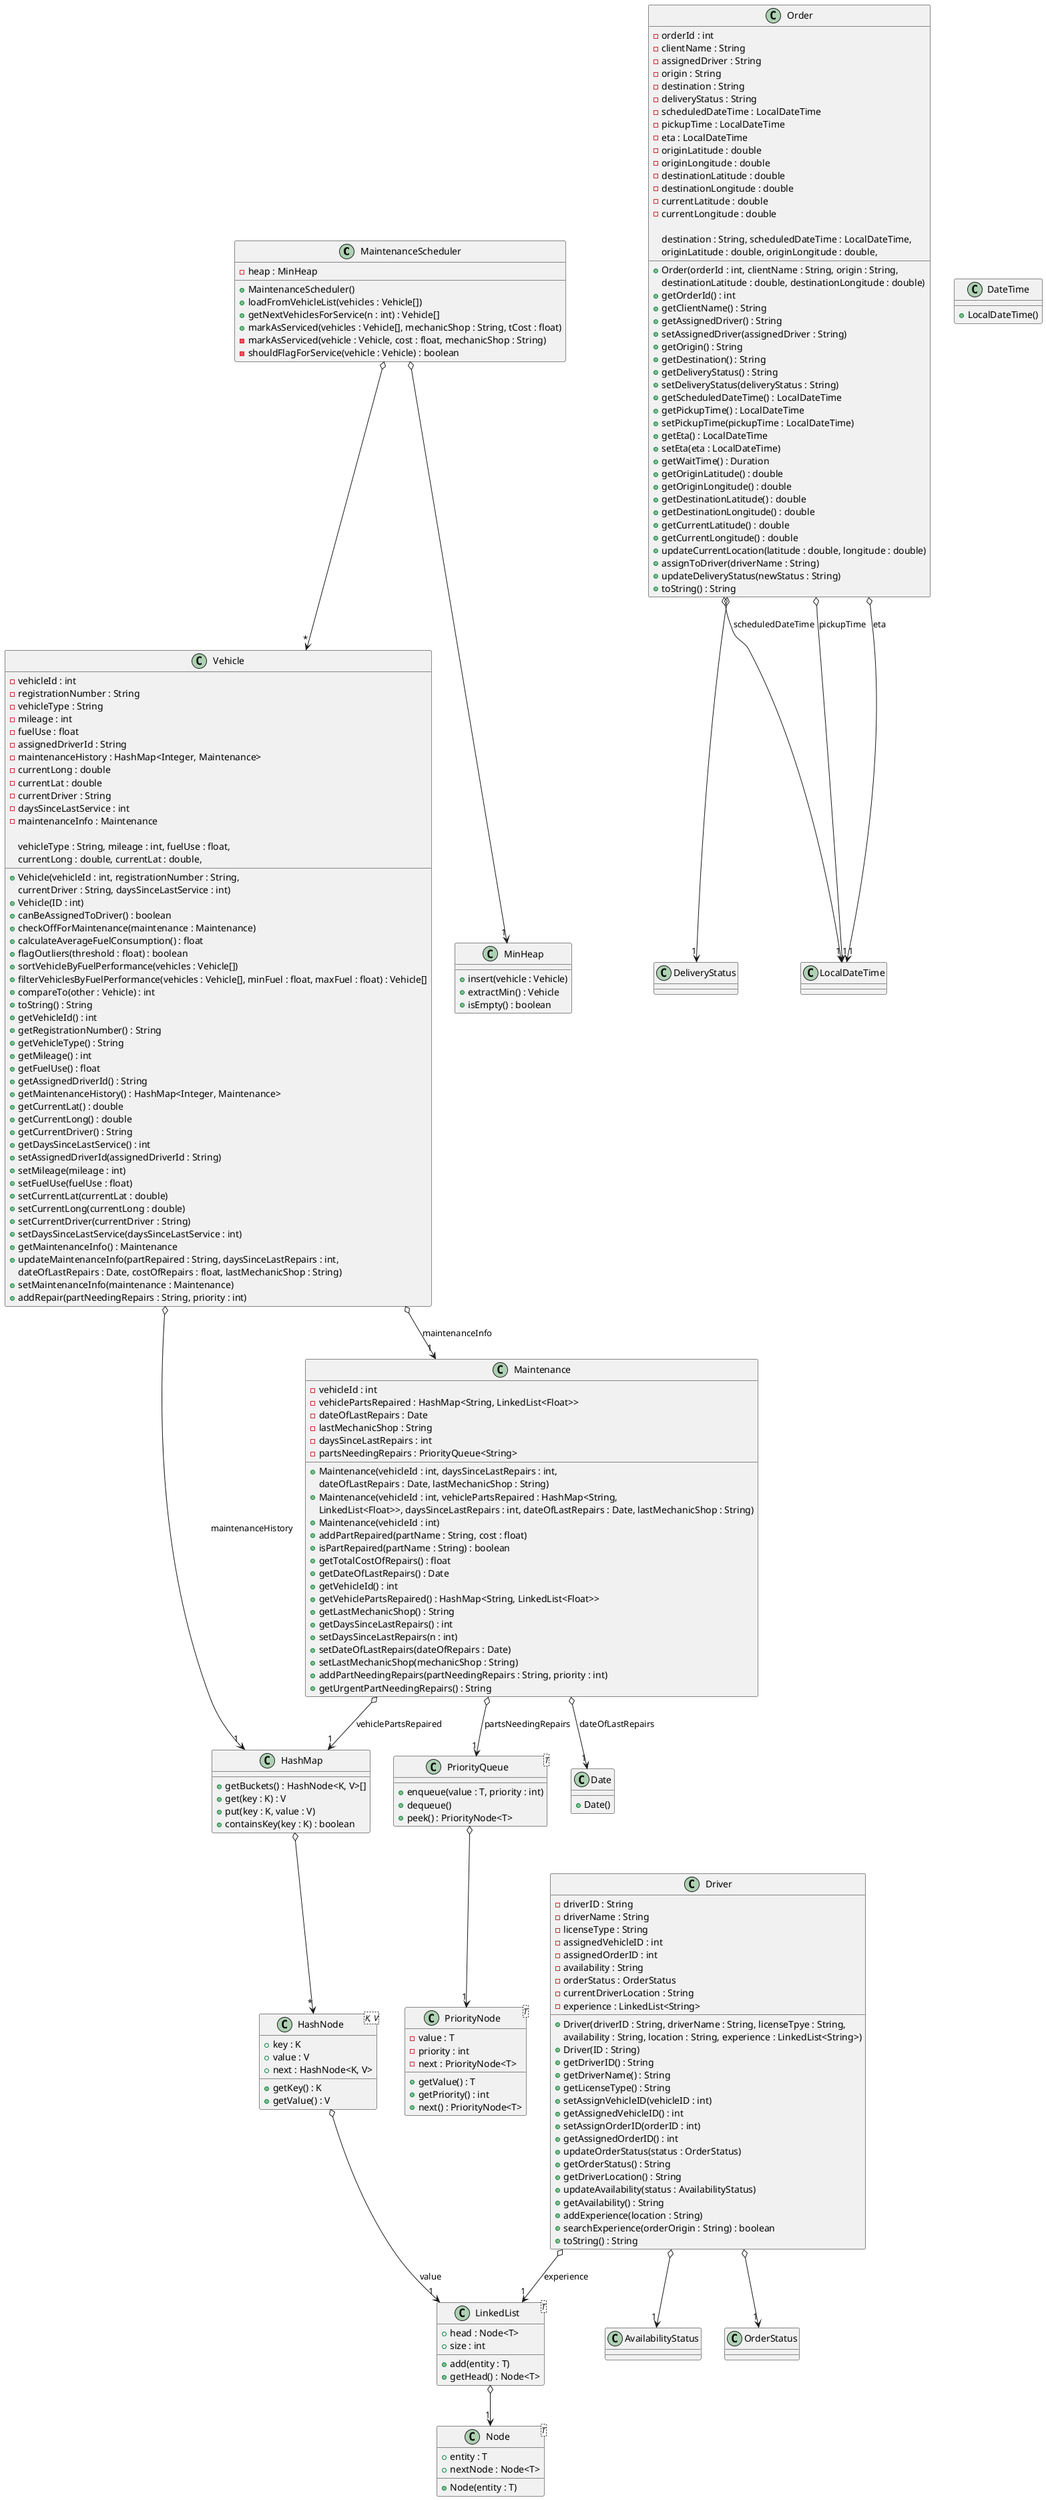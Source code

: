 @startuml
!define RECTANGLE class
!define TABLE class

'skinparam monochrome true

' Define MaintenanceScheduler class
class MaintenanceScheduler {
    - heap : MinHeap

    + MaintenanceScheduler()
    + loadFromVehicleList(vehicles : Vehicle[])
    + getNextVehiclesForService(n : int) : Vehicle[]
    + markAsServiced(vehicles : Vehicle[], mechanicShop : String, tCost : float)
    - markAsServiced(vehicle : Vehicle, cost : float, mechanicShop : String)
    - shouldFlagForService(vehicle : Vehicle) : boolean
}

' Define Maintenance class
class Maintenance {
    - vehicleId : int
    - vehiclePartsRepaired : HashMap<String, LinkedList<Float>>
    - dateOfLastRepairs : Date
    - lastMechanicShop : String
    - daysSinceLastRepairs : int
    - partsNeedingRepairs : PriorityQueue<String>

    + Maintenance(vehicleId : int, daysSinceLastRepairs : int,
    dateOfLastRepairs : Date, lastMechanicShop : String)
    + Maintenance(vehicleId : int, vehiclePartsRepaired : HashMap<String,
    LinkedList<Float>>, daysSinceLastRepairs : int, dateOfLastRepairs : Date, lastMechanicShop : String)
    + Maintenance(vehicleId : int)
    + addPartRepaired(partName : String, cost : float)
    + isPartRepaired(partName : String) : boolean
    + getTotalCostOfRepairs() : float
    + getDateOfLastRepairs() : Date
    + getVehicleId() : int
    + getVehiclePartsRepaired() : HashMap<String, LinkedList<Float>>
    + getLastMechanicShop() : String
    + getDaysSinceLastRepairs() : int
    + setDaysSinceLastRepairs(n : int)
    + setDateOfLastRepairs(dateOfRepairs : Date)
    + setLastMechanicShop(mechanicShop : String)
    + addPartNeedingRepairs(partNeedingRepairs : String, priority : int)
    + getUrgentPartNeedingRepairs() : String
}

' Define Driver class
class Driver {
    - driverID : String
    - driverName : String
    - licenseType : String
    - assignedVehicleID : int
    - assignedOrderID : int
    - availability : String
    - orderStatus : OrderStatus
    - currentDriverLocation : String
    - experience : LinkedList<String>

    + Driver(driverID : String, driverName : String, licenseTpye : String,
     availability : String, location : String, experience : LinkedList<String>)
    + Driver(ID : String)
    + getDriverID() : String
    + getDriverName() : String
    + getLicenseType() : String
    + setAssignVehicleID(vehicleID : int)
    + getAssignedVehicleID() : int
    + setAssignOrderID(orderID : int)
    + getAssignedOrderID() : int
    + updateOrderStatus(status : OrderStatus)
    + getOrderStatus() : String
    + getDriverLocation() : String
    + updateAvailability(status : AvailabilityStatus)
    + getAvailability() : String
    + addExperience(location : String)
    + searchExperience(orderOrigin : String) : boolean
    + toString() : String
}

' Define Order class
class Order {
    - orderId : int
    - clientName : String
    - assignedDriver : String
    - origin : String
    - destination : String
    - deliveryStatus : String
    - scheduledDateTime : LocalDateTime
    - pickupTime : LocalDateTime
    - eta : LocalDateTime
    - originLatitude : double
    - originLongitude : double
    - destinationLatitude : double
    - destinationLongitude : double
    - currentLatitude : double
    - currentLongitude : double

    + Order(orderId : int, clientName : String, origin : String,
        destination : String, scheduledDateTime : LocalDateTime,
        originLatitude : double, originLongitude : double,
        destinationLatitude : double, destinationLongitude : double)
    + getOrderId() : int
    + getClientName() : String
    + getAssignedDriver() : String
    + setAssignedDriver(assignedDriver : String)
    + getOrigin() : String
    + getDestination() : String
    + getDeliveryStatus() : String
    + setDeliveryStatus(deliveryStatus : String)
    + getScheduledDateTime() : LocalDateTime
    + getPickupTime() : LocalDateTime
    + setPickupTime(pickupTime : LocalDateTime)
    + getEta() : LocalDateTime
    + setEta(eta : LocalDateTime)
    + getWaitTime() : Duration
    + getOriginLatitude() : double
    + getOriginLongitude() : double
    + getDestinationLatitude() : double
    + getDestinationLongitude() : double
    + getCurrentLatitude() : double
    + getCurrentLongitude() : double
    + updateCurrentLocation(latitude : double, longitude : double)
    + assignToDriver(driverName : String)
    + updateDeliveryStatus(newStatus : String)
    + toString() : String
}

' Define Vehicle class
class Vehicle {
    - vehicleId : int
    - registrationNumber : String
    - vehicleType : String
    - mileage : int
    - fuelUse : float
    - assignedDriverId : String
    - maintenanceHistory : HashMap<Integer, Maintenance>
    - currentLong : double
    - currentLat : double
    - currentDriver : String
    - daysSinceLastService : int
    - maintenanceInfo : Maintenance

    + Vehicle(vehicleId : int, registrationNumber : String,
        vehicleType : String, mileage : int, fuelUse : float,
        currentLong : double, currentLat : double,
        currentDriver : String, daysSinceLastService : int)
    + Vehicle(ID : int)
    + canBeAssignedToDriver() : boolean
    + checkOffForMaintenance(maintenance : Maintenance)
    + calculateAverageFuelConsumption() : float
    + flagOutliers(threshold : float) : boolean
    + sortVehicleByFuelPerformance(vehicles : Vehicle[])
    + filterVehiclesByFuelPerformance(vehicles : Vehicle[], minFuel : float, maxFuel : float) : Vehicle[]
    + compareTo(other : Vehicle) : int
    + toString() : String
    + getVehicleId() : int
    + getRegistrationNumber() : String
    + getVehicleType() : String
    + getMileage() : int
    + getFuelUse() : float
    + getAssignedDriverId() : String
    + getMaintenanceHistory() : HashMap<Integer, Maintenance>
    + getCurrentLat() : double
    + getCurrentLong() : double
    + getCurrentDriver() : String
    + getDaysSinceLastService() : int
    + setAssignedDriverId(assignedDriverId : String)
    + setMileage(mileage : int)
    + setFuelUse(fuelUse : float)
    + setCurrentLat(currentLat : double)
    + setCurrentLong(currentLong : double)
    + setCurrentDriver(currentDriver : String)
    + setDaysSinceLastService(daysSinceLastService : int)
    + getMaintenanceInfo() : Maintenance
    + updateMaintenanceInfo(partRepaired : String, daysSinceLastRepairs : int,
        dateOfLastRepairs : Date, costOfRepairs : float, lastMechanicShop : String)
    + setMaintenanceInfo(maintenance : Maintenance)
    + addRepair(partNeedingRepairs : String, priority : int)
}

' Define supporting data structure classes
class MinHeap {
    + insert(vehicle : Vehicle)
    + extractMin() : Vehicle
    + isEmpty() : boolean
}

class HashMap {
    + getBuckets() : HashNode<K, V>[]
    + get(key : K) : V
    + put(key : K, value : V)
    + containsKey(key : K) : boolean
}

class LinkedList<T> {
    + head : Node<T>
    + size : int
    + add(entity : T)
    + getHead() : Node<T>
}

class Node<T> {
    + entity : T
    + nextNode : Node<T>
    + Node(entity : T)
}

class PriorityQueue<T> {
    + enqueue(value : T, priority : int)
    + dequeue()
    + peek() : PriorityNode<T>
}

class PriorityNode<T> {
    - value : T
    - priority : int
    - next : PriorityNode<T>
    + getValue() : T
    + getPriority() : int
    + next() : PriorityNode<T>
}

class HashNode<K, V> {
    + key : K
    + value : V
    + next : HashNode<K, V>
    + getKey() : K
    + getValue() : V
}

class Date {
    + Date()
}

class DateTime {
    + LocalDateTime()
}

' Define enums
'enum models.Driver.OrderStatus {
'    IN_TRANSIT
'    DELIVERED
'    REROUTED
'}
'
'enum models.Driver.AvailabilityStatus {
'    ON_DUTY
'    OFF_DUTY
'}
'
'enum models.Order.DeliveryStatus {
'    IN_TRANSIT
'    DELIVERED
'    REROUTED
'    STUCK
'}

' Relationships
MaintenanceScheduler o--> "1" MinHeap
MaintenanceScheduler o--> "*" Vehicle
Vehicle o--> "1" Maintenance : maintenanceInfo
Vehicle o--> "1" HashMap : maintenanceHistory
Maintenance o--> "1" HashMap : vehiclePartsRepaired
HashMap o--> "*" HashNode
HashNode o--> "1" LinkedList : value
LinkedList o--> "1" Node
Maintenance o--> "1" Date : dateOfLastRepairs
Maintenance o--> "1" PriorityQueue : partsNeedingRepairs
PriorityQueue o--> "1" PriorityNode
Driver o--> "1" LinkedList : experience
Driver o--> "1" OrderStatus
Driver o--> "1" AvailabilityStatus
Order o--> "1" DeliveryStatus
Order o--> "1" LocalDateTime : scheduledDateTime
Order o--> "1" LocalDateTime : pickupTime
Order o--> "1" LocalDateTime : eta

' Hide internal details of supporting classes for clarity




@enduml